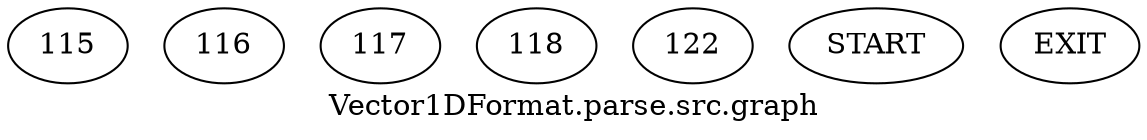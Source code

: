 /* --------------------------------------------------- */
/* Generated by Dr. Garbage Control Flow Graph Factory */
/* http://www.drgarbage.com                            */
/* Version: 4.5.0.201508311741                         */
/* Retrieved on: 2020-01-06 19:09:56.875               */
/* --------------------------------------------------- */
digraph "Vector1DFormat.parse.src.graph" {
 graph [label="Vector1DFormat.parse.src.graph"];
 2 [label="115" ]
 3 [label="116" ]
 4 [label="117" ]
 5 [label="118" ]
 8 [label="122" ]
 9 [label="START" ]
 10 [label="EXIT" ]
 9  2
 2  3
 3  4
 4  5
 4  8
 5  10
 8  10
}
